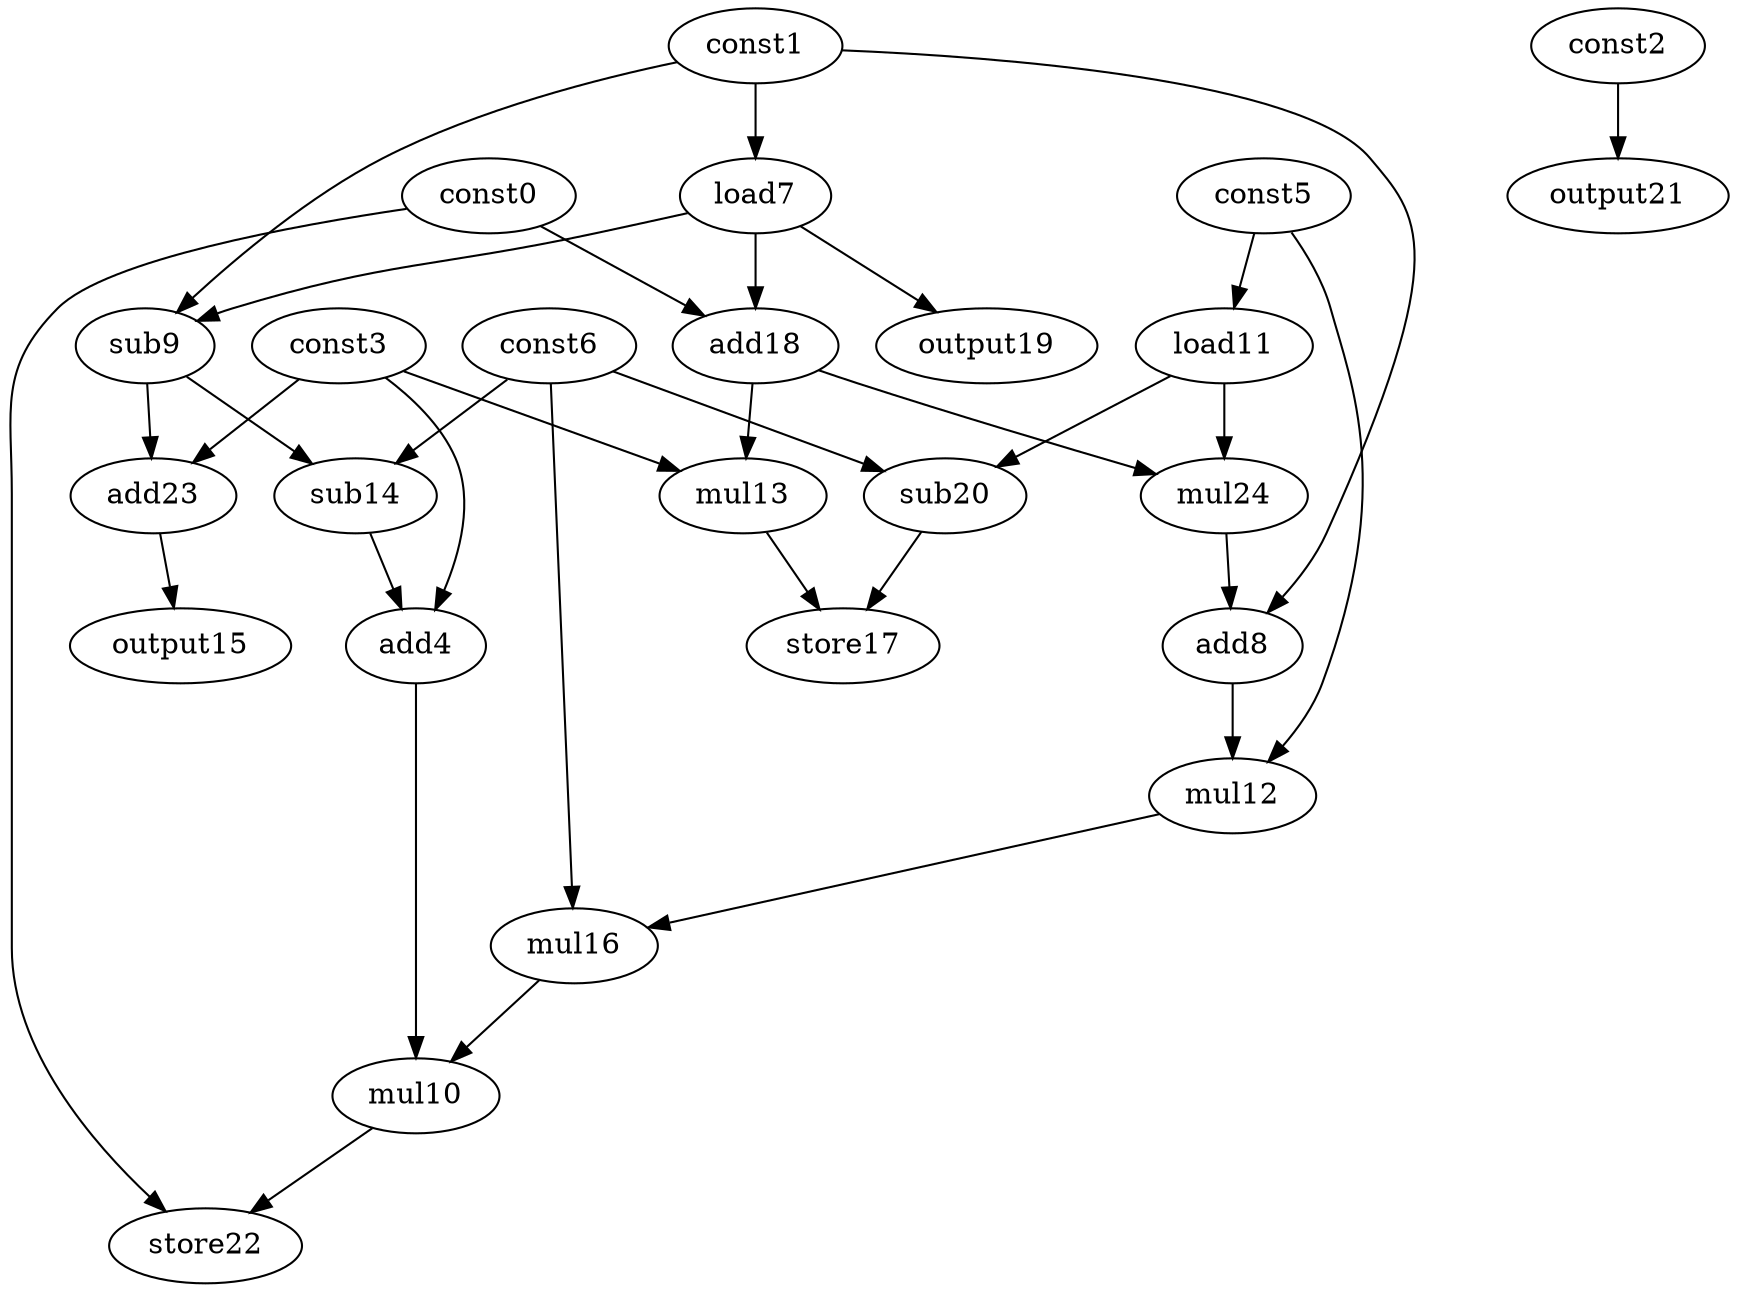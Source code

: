 digraph G { 
const0[opcode=const]; 
const1[opcode=const]; 
const2[opcode=const]; 
const3[opcode=const]; 
add4[opcode=add]; 
const5[opcode=const]; 
const6[opcode=const]; 
load7[opcode=load]; 
add8[opcode=add]; 
sub9[opcode=sub]; 
mul10[opcode=mul]; 
load11[opcode=load]; 
mul12[opcode=mul]; 
mul13[opcode=mul]; 
sub14[opcode=sub]; 
output15[opcode=output]; 
mul16[opcode=mul]; 
store17[opcode=store]; 
add18[opcode=add]; 
output19[opcode=output]; 
sub20[opcode=sub]; 
output21[opcode=output]; 
store22[opcode=store]; 
add23[opcode=add]; 
mul24[opcode=mul]; 
const1->load7[operand=0];
const5->load11[operand=0];
const2->output21[operand=0];
const1->sub9[operand=0];
load7->sub9[operand=1];
const0->add18[operand=0];
load7->add18[operand=1];
load7->output19[operand=0];
load11->sub20[operand=0];
const6->sub20[operand=1];
add18->mul13[operand=0];
const3->mul13[operand=1];
sub9->sub14[operand=0];
const6->sub14[operand=1];
sub9->add23[operand=0];
const3->add23[operand=1];
add18->mul24[operand=0];
load11->mul24[operand=1];
const3->add4[operand=0];
sub14->add4[operand=1];
mul24->add8[operand=0];
const1->add8[operand=1];
add23->output15[operand=0];
sub20->store17[operand=0];
mul13->store17[operand=1];
add8->mul12[operand=0];
const5->mul12[operand=1];
mul12->mul16[operand=0];
const6->mul16[operand=1];
mul16->mul10[operand=0];
add4->mul10[operand=1];
const0->store22[operand=0];
mul10->store22[operand=1];
}
